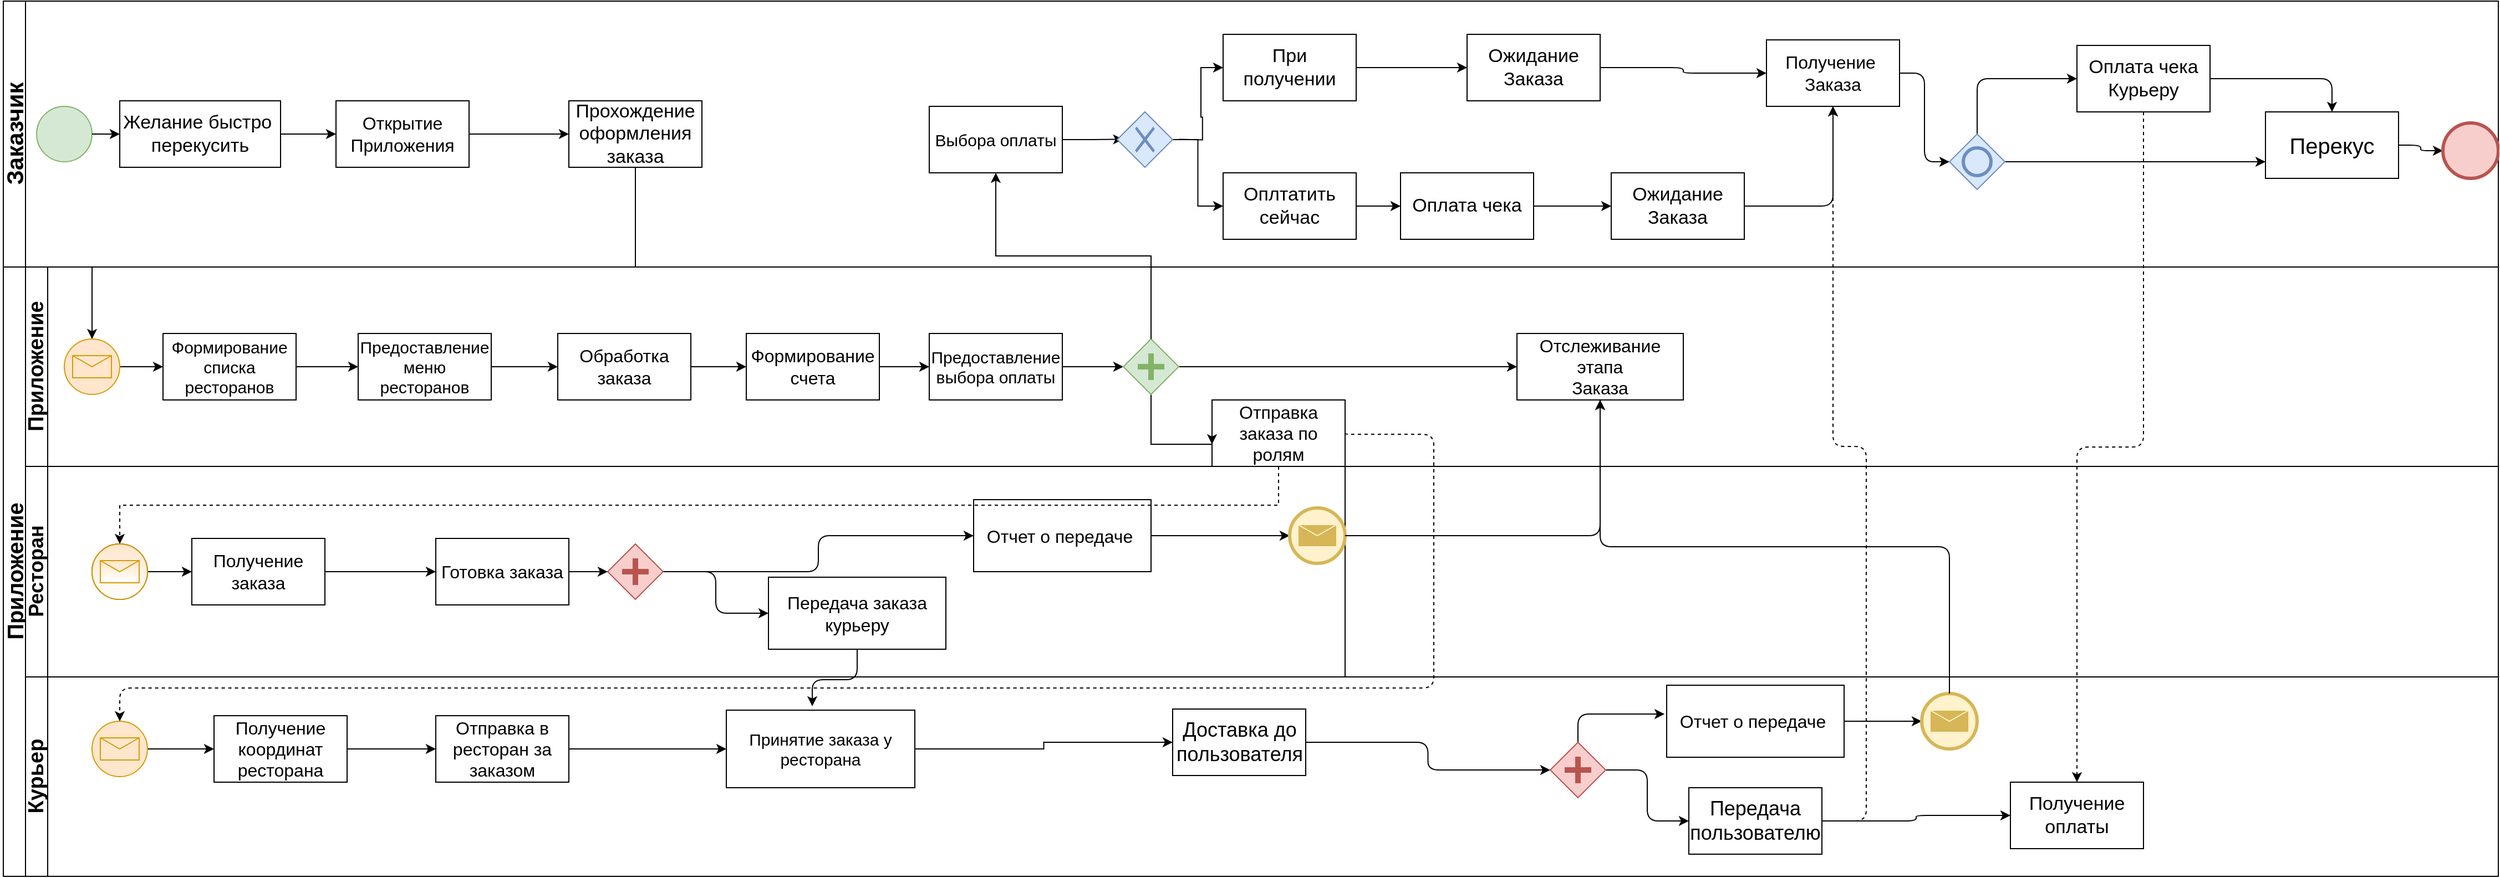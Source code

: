 <mxfile version="11.3.0" type="github" pages="1"><diagram name="Page-1" id="c7488fd3-1785-93aa-aadb-54a6760d102a"><mxGraphModel dx="1634" dy="914" grid="1" gridSize="10" guides="1" tooltips="1" connect="1" arrows="1" fold="1" page="1" pageScale="1" pageWidth="1169" pageHeight="827" background="#ffffff" math="0" shadow="0"><root><mxCell id="0"/><mxCell id="1" parent="0"/><mxCell id="_lt0aUrD5-dTe636GjR6-114" value="&lt;font style=&quot;font-size: 21px&quot;&gt;Заказчик&lt;/font&gt;" style="swimlane;html=1;horizontal=0;startSize=20;" vertex="1" parent="1"><mxGeometry x="40" y="40" width="2250" height="240" as="geometry"/></mxCell><mxCell id="_lt0aUrD5-dTe636GjR6-115" value="" style="shape=mxgraph.bpmn.shape;html=1;verticalLabelPosition=bottom;labelBackgroundColor=#ffffff;verticalAlign=top;align=center;perimeter=ellipsePerimeter;outlineConnect=0;outline=standard;symbol=general;fillColor=#d5e8d4;strokeColor=#82b366;" vertex="1" parent="_lt0aUrD5-dTe636GjR6-114"><mxGeometry x="30" y="95" width="50" height="50" as="geometry"/></mxCell><mxCell id="_lt0aUrD5-dTe636GjR6-116" style="edgeStyle=orthogonalEdgeStyle;rounded=0;orthogonalLoop=1;jettySize=auto;html=1;exitX=1;exitY=0.5;exitDx=0;exitDy=0;entryX=0;entryY=0.5;entryDx=0;entryDy=0;" edge="1" parent="_lt0aUrD5-dTe636GjR6-114" source="_lt0aUrD5-dTe636GjR6-117" target="_lt0aUrD5-dTe636GjR6-120"><mxGeometry relative="1" as="geometry"/></mxCell><mxCell id="_lt0aUrD5-dTe636GjR6-117" value="&lt;font style=&quot;font-size: 17px&quot;&gt;Желание быстро&amp;nbsp;&lt;br&gt;перекусить&lt;/font&gt;" style="rounded=0;whiteSpace=wrap;html=1;" vertex="1" parent="_lt0aUrD5-dTe636GjR6-114"><mxGeometry x="105" y="90" width="145" height="60" as="geometry"/></mxCell><mxCell id="_lt0aUrD5-dTe636GjR6-118" value="" style="endArrow=classic;html=1;exitX=1;exitY=0.5;exitDx=0;exitDy=0;entryX=0;entryY=0.5;entryDx=0;entryDy=0;" edge="1" parent="_lt0aUrD5-dTe636GjR6-114" source="_lt0aUrD5-dTe636GjR6-115" target="_lt0aUrD5-dTe636GjR6-117"><mxGeometry width="50" height="50" relative="1" as="geometry"><mxPoint x="70" y="145" as="sourcePoint"/><mxPoint x="120" y="95" as="targetPoint"/></mxGeometry></mxCell><mxCell id="_lt0aUrD5-dTe636GjR6-119" style="edgeStyle=orthogonalEdgeStyle;rounded=0;orthogonalLoop=1;jettySize=auto;html=1;exitX=1;exitY=0.5;exitDx=0;exitDy=0;entryX=0;entryY=0.5;entryDx=0;entryDy=0;" edge="1" parent="_lt0aUrD5-dTe636GjR6-114" source="_lt0aUrD5-dTe636GjR6-120" target="_lt0aUrD5-dTe636GjR6-121"><mxGeometry relative="1" as="geometry"/></mxCell><mxCell id="_lt0aUrD5-dTe636GjR6-120" value="&lt;font style=&quot;font-size: 16px&quot;&gt;Открытие Приложения&lt;/font&gt;" style="rounded=0;whiteSpace=wrap;html=1;" vertex="1" parent="_lt0aUrD5-dTe636GjR6-114"><mxGeometry x="300" y="90" width="120" height="60" as="geometry"/></mxCell><mxCell id="_lt0aUrD5-dTe636GjR6-121" value="&lt;font style=&quot;font-size: 17px&quot;&gt;Прохождение оформления заказа&lt;/font&gt;" style="rounded=0;whiteSpace=wrap;html=1;" vertex="1" parent="_lt0aUrD5-dTe636GjR6-114"><mxGeometry x="510" y="90" width="120" height="60" as="geometry"/></mxCell><mxCell id="_lt0aUrD5-dTe636GjR6-122" style="edgeStyle=orthogonalEdgeStyle;rounded=0;orthogonalLoop=1;jettySize=auto;html=1;exitX=1;exitY=0.5;exitDx=0;exitDy=0;entryX=0;entryY=0.5;entryDx=0;entryDy=0;" edge="1" parent="_lt0aUrD5-dTe636GjR6-114" source="_lt0aUrD5-dTe636GjR6-123"><mxGeometry relative="1" as="geometry"><mxPoint x="1009.824" y="124.706" as="targetPoint"/></mxGeometry></mxCell><mxCell id="_lt0aUrD5-dTe636GjR6-123" value="&lt;font style=&quot;font-size: 15px&quot;&gt;Выбора оплаты&lt;/font&gt;" style="rounded=0;whiteSpace=wrap;html=1;" vertex="1" parent="_lt0aUrD5-dTe636GjR6-114"><mxGeometry x="835" y="95" width="120" height="60" as="geometry"/></mxCell><mxCell id="_lt0aUrD5-dTe636GjR6-124" style="edgeStyle=orthogonalEdgeStyle;rounded=0;orthogonalLoop=1;jettySize=auto;html=1;exitX=1;exitY=0.5;exitDx=0;exitDy=0;entryX=0;entryY=0.5;entryDx=0;entryDy=0;" edge="1" parent="_lt0aUrD5-dTe636GjR6-114" target="_lt0aUrD5-dTe636GjR6-127"><mxGeometry relative="1" as="geometry"><mxPoint x="1060.412" y="124.706" as="sourcePoint"/></mxGeometry></mxCell><mxCell id="_lt0aUrD5-dTe636GjR6-125" style="edgeStyle=orthogonalEdgeStyle;rounded=0;orthogonalLoop=1;jettySize=auto;html=1;exitX=1;exitY=0.5;exitDx=0;exitDy=0;entryX=0;entryY=0.5;entryDx=0;entryDy=0;" edge="1" parent="_lt0aUrD5-dTe636GjR6-114" source="_lt0aUrD5-dTe636GjR6-145" target="_lt0aUrD5-dTe636GjR6-129"><mxGeometry relative="1" as="geometry"><mxPoint x="1060.412" y="124.706" as="sourcePoint"/></mxGeometry></mxCell><mxCell id="_lt0aUrD5-dTe636GjR6-126" style="edgeStyle=orthogonalEdgeStyle;rounded=1;orthogonalLoop=1;jettySize=auto;html=1;exitX=1;exitY=0.5;exitDx=0;exitDy=0;" edge="1" parent="_lt0aUrD5-dTe636GjR6-114" source="_lt0aUrD5-dTe636GjR6-127" target="_lt0aUrD5-dTe636GjR6-136"><mxGeometry relative="1" as="geometry"/></mxCell><mxCell id="_lt0aUrD5-dTe636GjR6-127" value="&lt;font style=&quot;font-size: 17px&quot;&gt;При получении&lt;/font&gt;" style="rounded=0;whiteSpace=wrap;html=1;" vertex="1" parent="_lt0aUrD5-dTe636GjR6-114"><mxGeometry x="1100" y="30" width="120" height="60" as="geometry"/></mxCell><mxCell id="_lt0aUrD5-dTe636GjR6-128" style="edgeStyle=orthogonalEdgeStyle;rounded=0;orthogonalLoop=1;jettySize=auto;html=1;exitX=1;exitY=0.5;exitDx=0;exitDy=0;entryX=0;entryY=0.5;entryDx=0;entryDy=0;" edge="1" parent="_lt0aUrD5-dTe636GjR6-114" source="_lt0aUrD5-dTe636GjR6-129" target="_lt0aUrD5-dTe636GjR6-131"><mxGeometry relative="1" as="geometry"/></mxCell><mxCell id="_lt0aUrD5-dTe636GjR6-129" value="&lt;font style=&quot;font-size: 17px&quot;&gt;Оплтатить сейчас&lt;/font&gt;" style="rounded=0;whiteSpace=wrap;html=1;" vertex="1" parent="_lt0aUrD5-dTe636GjR6-114"><mxGeometry x="1100" y="155" width="120" height="60" as="geometry"/></mxCell><mxCell id="_lt0aUrD5-dTe636GjR6-130" style="edgeStyle=orthogonalEdgeStyle;rounded=1;orthogonalLoop=1;jettySize=auto;html=1;exitX=1;exitY=0.5;exitDx=0;exitDy=0;entryX=0;entryY=0.5;entryDx=0;entryDy=0;" edge="1" parent="_lt0aUrD5-dTe636GjR6-114" source="_lt0aUrD5-dTe636GjR6-131" target="_lt0aUrD5-dTe636GjR6-138"><mxGeometry relative="1" as="geometry"/></mxCell><mxCell id="_lt0aUrD5-dTe636GjR6-131" value="&lt;font style=&quot;font-size: 17px&quot;&gt;Оплата чека&lt;/font&gt;" style="rounded=0;whiteSpace=wrap;html=1;" vertex="1" parent="_lt0aUrD5-dTe636GjR6-114"><mxGeometry x="1260" y="155" width="120" height="60" as="geometry"/></mxCell><mxCell id="_lt0aUrD5-dTe636GjR6-132" style="edgeStyle=orthogonalEdgeStyle;rounded=1;orthogonalLoop=1;jettySize=auto;html=1;exitX=0.5;exitY=0;exitDx=0;exitDy=0;entryX=0;entryY=0.5;entryDx=0;entryDy=0;" edge="1" parent="_lt0aUrD5-dTe636GjR6-114" source="_lt0aUrD5-dTe636GjR6-140" target="_lt0aUrD5-dTe636GjR6-142"><mxGeometry relative="1" as="geometry"><mxPoint x="1708.824" y="64.706" as="sourcePoint"/><mxPoint x="1753.529" y="60" as="targetPoint"/></mxGeometry></mxCell><mxCell id="_lt0aUrD5-dTe636GjR6-133" style="edgeStyle=orthogonalEdgeStyle;rounded=1;orthogonalLoop=1;jettySize=auto;html=1;exitX=1;exitY=0.5;exitDx=0;exitDy=0;entryX=0;entryY=0.5;entryDx=0;entryDy=0;" edge="1" parent="_lt0aUrD5-dTe636GjR6-114" source="_lt0aUrD5-dTe636GjR6-134" target="_lt0aUrD5-dTe636GjR6-140"><mxGeometry relative="1" as="geometry"/></mxCell><mxCell id="_lt0aUrD5-dTe636GjR6-134" value="&lt;font style=&quot;font-size: 16px&quot;&gt;Получение&amp;nbsp;&lt;br&gt;Заказа&lt;/font&gt;" style="rounded=0;whiteSpace=wrap;html=1;shadow=0;gradientColor=#ffffff;" vertex="1" parent="_lt0aUrD5-dTe636GjR6-114"><mxGeometry x="1590" y="35" width="120" height="60" as="geometry"/></mxCell><mxCell id="_lt0aUrD5-dTe636GjR6-135" style="edgeStyle=orthogonalEdgeStyle;rounded=1;orthogonalLoop=1;jettySize=auto;html=1;exitX=1;exitY=0.5;exitDx=0;exitDy=0;entryX=0;entryY=0.5;entryDx=0;entryDy=0;" edge="1" parent="_lt0aUrD5-dTe636GjR6-114" source="_lt0aUrD5-dTe636GjR6-136" target="_lt0aUrD5-dTe636GjR6-134"><mxGeometry relative="1" as="geometry"/></mxCell><mxCell id="_lt0aUrD5-dTe636GjR6-136" value="&lt;font style=&quot;font-size: 17px&quot;&gt;Ожидание Заказа&lt;/font&gt;" style="rounded=0;whiteSpace=wrap;html=1;shadow=0;gradientColor=#ffffff;" vertex="1" parent="_lt0aUrD5-dTe636GjR6-114"><mxGeometry x="1320" y="30" width="120" height="60" as="geometry"/></mxCell><mxCell id="_lt0aUrD5-dTe636GjR6-137" style="edgeStyle=orthogonalEdgeStyle;rounded=1;orthogonalLoop=1;jettySize=auto;html=1;exitX=1;exitY=0.5;exitDx=0;exitDy=0;entryX=0.5;entryY=1;entryDx=0;entryDy=0;" edge="1" parent="_lt0aUrD5-dTe636GjR6-114" source="_lt0aUrD5-dTe636GjR6-138" target="_lt0aUrD5-dTe636GjR6-134"><mxGeometry relative="1" as="geometry"/></mxCell><mxCell id="_lt0aUrD5-dTe636GjR6-138" value="&lt;font style=&quot;font-size: 17px&quot;&gt;Ожидание Заказа&lt;/font&gt;" style="rounded=0;whiteSpace=wrap;html=1;shadow=0;gradientColor=#ffffff;" vertex="1" parent="_lt0aUrD5-dTe636GjR6-114"><mxGeometry x="1450" y="155" width="120" height="60" as="geometry"/></mxCell><mxCell id="_lt0aUrD5-dTe636GjR6-139" style="edgeStyle=orthogonalEdgeStyle;rounded=1;orthogonalLoop=1;jettySize=auto;html=1;exitX=1;exitY=0.5;exitDx=0;exitDy=0;entryX=0;entryY=0.75;entryDx=0;entryDy=0;" edge="1" parent="_lt0aUrD5-dTe636GjR6-114" source="_lt0aUrD5-dTe636GjR6-140" target="_lt0aUrD5-dTe636GjR6-144"><mxGeometry relative="1" as="geometry"/></mxCell><mxCell id="_lt0aUrD5-dTe636GjR6-140" value="" style="shape=mxgraph.bpmn.shape;html=1;verticalLabelPosition=bottom;labelBackgroundColor=#ffffff;verticalAlign=top;align=center;perimeter=rhombusPerimeter;background=gateway;outlineConnect=0;outline=end;symbol=general;rounded=0;shadow=0;fillColor=#dae8fc;strokeColor=#6c8ebf;" vertex="1" parent="_lt0aUrD5-dTe636GjR6-114"><mxGeometry x="1755" y="120" width="50" height="50" as="geometry"/></mxCell><mxCell id="_lt0aUrD5-dTe636GjR6-141" style="edgeStyle=orthogonalEdgeStyle;rounded=1;orthogonalLoop=1;jettySize=auto;html=1;exitX=1;exitY=0.5;exitDx=0;exitDy=0;entryX=0.5;entryY=0;entryDx=0;entryDy=0;" edge="1" parent="_lt0aUrD5-dTe636GjR6-114" source="_lt0aUrD5-dTe636GjR6-142" target="_lt0aUrD5-dTe636GjR6-144"><mxGeometry relative="1" as="geometry"/></mxCell><mxCell id="_lt0aUrD5-dTe636GjR6-142" value="&lt;font style=&quot;font-size: 17px&quot;&gt;Оплата чека&lt;br&gt;Курьеру&lt;br&gt;&lt;/font&gt;" style="rounded=0;whiteSpace=wrap;html=1;" vertex="1" parent="_lt0aUrD5-dTe636GjR6-114"><mxGeometry x="1870" y="40" width="120" height="60" as="geometry"/></mxCell><mxCell id="_lt0aUrD5-dTe636GjR6-143" style="edgeStyle=orthogonalEdgeStyle;rounded=1;orthogonalLoop=1;jettySize=auto;html=1;exitX=1;exitY=0.5;exitDx=0;exitDy=0;entryX=0;entryY=0.5;entryDx=0;entryDy=0;" edge="1" parent="_lt0aUrD5-dTe636GjR6-114" source="_lt0aUrD5-dTe636GjR6-144" target="_lt0aUrD5-dTe636GjR6-146"><mxGeometry relative="1" as="geometry"/></mxCell><mxCell id="_lt0aUrD5-dTe636GjR6-144" value="&lt;font style=&quot;font-size: 20px&quot;&gt;Перекус&lt;/font&gt;" style="rounded=0;whiteSpace=wrap;html=1;shadow=0;gradientColor=#ffffff;" vertex="1" parent="_lt0aUrD5-dTe636GjR6-114"><mxGeometry x="2040" y="100" width="120" height="60" as="geometry"/></mxCell><mxCell id="_lt0aUrD5-dTe636GjR6-145" value="" style="shape=mxgraph.bpmn.shape;html=1;verticalLabelPosition=bottom;labelBackgroundColor=#ffffff;verticalAlign=top;align=center;perimeter=rhombusPerimeter;background=gateway;outlineConnect=0;outline=none;symbol=exclusiveGw;rounded=0;shadow=0;fillColor=#dae8fc;strokeColor=#6c8ebf;" vertex="1" parent="_lt0aUrD5-dTe636GjR6-114"><mxGeometry x="1004.5" y="100" width="50" height="50" as="geometry"/></mxCell><mxCell id="_lt0aUrD5-dTe636GjR6-146" value="" style="shape=mxgraph.bpmn.shape;html=1;verticalLabelPosition=bottom;labelBackgroundColor=#ffffff;verticalAlign=top;align=center;perimeter=ellipsePerimeter;outlineConnect=0;outline=end;symbol=general;rounded=0;shadow=0;fillColor=#f8cecc;strokeColor=#b85450;" vertex="1" parent="_lt0aUrD5-dTe636GjR6-114"><mxGeometry x="2200" y="110" width="50" height="50" as="geometry"/></mxCell><mxCell id="_lt0aUrD5-dTe636GjR6-147" value="&lt;font style=&quot;font-size: 20px&quot;&gt;Приложение&lt;/font&gt;" style="swimlane;html=1;horizontal=0;startSize=20;" vertex="1" parent="1"><mxGeometry x="40" y="280" width="2250" height="550" as="geometry"/></mxCell><mxCell id="_lt0aUrD5-dTe636GjR6-148" value="&lt;font style=&quot;font-size: 18px&quot;&gt;Ресторан&lt;/font&gt;" style="swimlane;html=1;horizontal=0;startSize=20;" vertex="1" parent="_lt0aUrD5-dTe636GjR6-147"><mxGeometry x="20" y="180" width="1190" height="190" as="geometry"><mxRectangle x="860" y="20" width="30" height="50" as="alternateBounds"/></mxGeometry></mxCell><mxCell id="_lt0aUrD5-dTe636GjR6-149" value="" style="shape=mxgraph.bpmn.shape;html=1;verticalLabelPosition=bottom;labelBackgroundColor=#ffffff;verticalAlign=top;align=center;perimeter=ellipsePerimeter;outlineConnect=0;outline=throwing;symbol=general;rounded=0;shadow=0;gradientColor=#ffffff;" vertex="1" parent="_lt0aUrD5-dTe636GjR6-148"><mxGeometry x="60" y="70" width="50" height="50" as="geometry"/></mxCell><mxCell id="_lt0aUrD5-dTe636GjR6-150" style="edgeStyle=orthogonalEdgeStyle;rounded=1;orthogonalLoop=1;jettySize=auto;html=1;exitX=1;exitY=0.5;exitDx=0;exitDy=0;entryX=0;entryY=0.5;entryDx=0;entryDy=0;" edge="1" parent="_lt0aUrD5-dTe636GjR6-148" source="_lt0aUrD5-dTe636GjR6-151" target="_lt0aUrD5-dTe636GjR6-153"><mxGeometry relative="1" as="geometry"/></mxCell><mxCell id="_lt0aUrD5-dTe636GjR6-151" value="" style="shape=mxgraph.bpmn.shape;html=1;verticalLabelPosition=bottom;labelBackgroundColor=#ffffff;verticalAlign=top;align=center;perimeter=ellipsePerimeter;outlineConnect=0;outline=standard;symbol=message;fillColor=#ffe6cc;strokeColor=#d79b00;snapToPoint=0;gradientColor=#ffffff;portConstraintRotation=0;backgroundOutline=0;shadow=0;" vertex="1" parent="_lt0aUrD5-dTe636GjR6-148"><mxGeometry x="60" y="70" width="50" height="50" as="geometry"/></mxCell><mxCell id="_lt0aUrD5-dTe636GjR6-152" style="edgeStyle=orthogonalEdgeStyle;rounded=1;orthogonalLoop=1;jettySize=auto;html=1;exitX=1;exitY=0.5;exitDx=0;exitDy=0;entryX=0;entryY=0.5;entryDx=0;entryDy=0;" edge="1" parent="_lt0aUrD5-dTe636GjR6-148" source="_lt0aUrD5-dTe636GjR6-153" target="_lt0aUrD5-dTe636GjR6-155"><mxGeometry relative="1" as="geometry"/></mxCell><mxCell id="_lt0aUrD5-dTe636GjR6-153" value="&lt;font style=&quot;font-size: 16px&quot;&gt;Получение заказа&lt;/font&gt;" style="rounded=0;whiteSpace=wrap;html=1;" vertex="1" parent="_lt0aUrD5-dTe636GjR6-148"><mxGeometry x="150" y="65" width="120" height="60" as="geometry"/></mxCell><mxCell id="_lt0aUrD5-dTe636GjR6-154" style="edgeStyle=orthogonalEdgeStyle;rounded=1;orthogonalLoop=1;jettySize=auto;html=1;exitX=1;exitY=0.5;exitDx=0;exitDy=0;entryX=0;entryY=0.5;entryDx=0;entryDy=0;" edge="1" parent="_lt0aUrD5-dTe636GjR6-148" source="_lt0aUrD5-dTe636GjR6-158" target="_lt0aUrD5-dTe636GjR6-156"><mxGeometry relative="1" as="geometry"/></mxCell><mxCell id="_lt0aUrD5-dTe636GjR6-155" value="&lt;font style=&quot;font-size: 16px&quot;&gt;Готовка заказа&lt;/font&gt;" style="rounded=0;whiteSpace=wrap;html=1;" vertex="1" parent="_lt0aUrD5-dTe636GjR6-148"><mxGeometry x="370" y="65" width="120" height="60" as="geometry"/></mxCell><mxCell id="_lt0aUrD5-dTe636GjR6-156" value="&lt;font style=&quot;font-size: 16px&quot;&gt;Передача заказа курьеру&lt;/font&gt;" style="rounded=0;whiteSpace=wrap;html=1;" vertex="1" parent="_lt0aUrD5-dTe636GjR6-148"><mxGeometry x="670" y="100" width="160" height="65" as="geometry"/></mxCell><mxCell id="_lt0aUrD5-dTe636GjR6-157" style="edgeStyle=orthogonalEdgeStyle;rounded=1;orthogonalLoop=1;jettySize=auto;html=1;exitX=1;exitY=0.5;exitDx=0;exitDy=0;entryX=0;entryY=0.5;entryDx=0;entryDy=0;" edge="1" parent="_lt0aUrD5-dTe636GjR6-148" source="_lt0aUrD5-dTe636GjR6-158" target="_lt0aUrD5-dTe636GjR6-161"><mxGeometry relative="1" as="geometry"/></mxCell><mxCell id="_lt0aUrD5-dTe636GjR6-158" value="" style="shape=mxgraph.bpmn.shape;html=1;verticalLabelPosition=bottom;labelBackgroundColor=#ffffff;verticalAlign=top;align=center;perimeter=rhombusPerimeter;background=gateway;outlineConnect=0;outline=none;symbol=parallelGw;fillColor=#f8cecc;strokeColor=#b85450;" vertex="1" parent="_lt0aUrD5-dTe636GjR6-148"><mxGeometry x="525" y="70" width="50" height="50" as="geometry"/></mxCell><mxCell id="_lt0aUrD5-dTe636GjR6-159" style="edgeStyle=orthogonalEdgeStyle;rounded=1;orthogonalLoop=1;jettySize=auto;html=1;exitX=1;exitY=0.5;exitDx=0;exitDy=0;entryX=0;entryY=0.5;entryDx=0;entryDy=0;" edge="1" parent="_lt0aUrD5-dTe636GjR6-148" source="_lt0aUrD5-dTe636GjR6-155" target="_lt0aUrD5-dTe636GjR6-158"><mxGeometry relative="1" as="geometry"><mxPoint x="669.824" y="815.294" as="sourcePoint"/><mxPoint x="809.824" y="815.294" as="targetPoint"/></mxGeometry></mxCell><mxCell id="_lt0aUrD5-dTe636GjR6-160" style="edgeStyle=orthogonalEdgeStyle;rounded=1;orthogonalLoop=1;jettySize=auto;html=1;exitX=1;exitY=0.5;exitDx=0;exitDy=0;entryX=0;entryY=0.5;entryDx=0;entryDy=0;" edge="1" parent="_lt0aUrD5-dTe636GjR6-148" source="_lt0aUrD5-dTe636GjR6-161" target="_lt0aUrD5-dTe636GjR6-162"><mxGeometry relative="1" as="geometry"/></mxCell><mxCell id="_lt0aUrD5-dTe636GjR6-161" value="&lt;font style=&quot;font-size: 16px&quot;&gt;Отчет о передаче&amp;nbsp;&lt;/font&gt;" style="rounded=0;whiteSpace=wrap;html=1;" vertex="1" parent="_lt0aUrD5-dTe636GjR6-148"><mxGeometry x="855" y="30" width="160" height="65" as="geometry"/></mxCell><mxCell id="_lt0aUrD5-dTe636GjR6-162" value="" style="shape=mxgraph.bpmn.shape;html=1;verticalLabelPosition=bottom;labelBackgroundColor=#ffffff;verticalAlign=top;align=center;perimeter=ellipsePerimeter;outlineConnect=0;outline=end;symbol=message;rounded=0;shadow=0;fillColor=#fff2cc;strokeColor=#d6b656;" vertex="1" parent="_lt0aUrD5-dTe636GjR6-148"><mxGeometry x="1140" y="37.5" width="50" height="50" as="geometry"/></mxCell><mxCell id="_lt0aUrD5-dTe636GjR6-163" value="&lt;font&gt;&lt;font style=&quot;font-size: 19px&quot;&gt;Курьер&lt;/font&gt;&lt;br&gt;&lt;/font&gt;" style="swimlane;html=1;horizontal=0;startSize=20;" vertex="1" parent="_lt0aUrD5-dTe636GjR6-147"><mxGeometry x="20" y="370" width="2230" height="180" as="geometry"><mxRectangle x="860" y="20" width="30" height="50" as="alternateBounds"/></mxGeometry></mxCell><mxCell id="_lt0aUrD5-dTe636GjR6-164" style="edgeStyle=orthogonalEdgeStyle;rounded=1;orthogonalLoop=1;jettySize=auto;html=1;exitX=1;exitY=0.5;exitDx=0;exitDy=0;entryX=0;entryY=0.5;entryDx=0;entryDy=0;" edge="1" parent="_lt0aUrD5-dTe636GjR6-163" source="_lt0aUrD5-dTe636GjR6-165" target="_lt0aUrD5-dTe636GjR6-166"><mxGeometry relative="1" as="geometry"/></mxCell><mxCell id="_lt0aUrD5-dTe636GjR6-165" value="" style="shape=mxgraph.bpmn.shape;html=1;verticalLabelPosition=bottom;labelBackgroundColor=#ffffff;verticalAlign=top;align=center;perimeter=ellipsePerimeter;outlineConnect=0;outline=standard;symbol=message;fillColor=#ffe6cc;strokeColor=#d79b00;" vertex="1" parent="_lt0aUrD5-dTe636GjR6-163"><mxGeometry x="60" y="40" width="50" height="50" as="geometry"/></mxCell><mxCell id="_lt0aUrD5-dTe636GjR6-166" value="&lt;font style=&quot;font-size: 16px&quot;&gt;Получение координат ресторана&lt;/font&gt;" style="rounded=0;whiteSpace=wrap;html=1;" vertex="1" parent="_lt0aUrD5-dTe636GjR6-163"><mxGeometry x="170" y="35" width="120" height="60" as="geometry"/></mxCell><mxCell id="_lt0aUrD5-dTe636GjR6-167" value="&lt;font style=&quot;font-size: 16px&quot;&gt;Отправка в ресторан за заказом&lt;/font&gt;" style="rounded=0;whiteSpace=wrap;html=1;" vertex="1" parent="_lt0aUrD5-dTe636GjR6-163"><mxGeometry x="370" y="35" width="120" height="60" as="geometry"/></mxCell><mxCell id="_lt0aUrD5-dTe636GjR6-168" value="" style="edgeStyle=orthogonalEdgeStyle;rounded=0;orthogonalLoop=1;jettySize=auto;html=1;" edge="1" parent="_lt0aUrD5-dTe636GjR6-163" source="_lt0aUrD5-dTe636GjR6-166" target="_lt0aUrD5-dTe636GjR6-167"><mxGeometry relative="1" as="geometry"/></mxCell><mxCell id="_lt0aUrD5-dTe636GjR6-169" value="&lt;font style=&quot;font-size: 15px&quot;&gt;Принятие заказа у ресторана&lt;/font&gt;" style="rounded=0;whiteSpace=wrap;html=1;" vertex="1" parent="_lt0aUrD5-dTe636GjR6-163"><mxGeometry x="632" y="30" width="170" height="70" as="geometry"/></mxCell><mxCell id="_lt0aUrD5-dTe636GjR6-170" value="" style="edgeStyle=orthogonalEdgeStyle;rounded=0;orthogonalLoop=1;jettySize=auto;html=1;" edge="1" parent="_lt0aUrD5-dTe636GjR6-163" source="_lt0aUrD5-dTe636GjR6-167" target="_lt0aUrD5-dTe636GjR6-169"><mxGeometry relative="1" as="geometry"/></mxCell><mxCell id="_lt0aUrD5-dTe636GjR6-171" style="edgeStyle=orthogonalEdgeStyle;rounded=1;orthogonalLoop=1;jettySize=auto;html=1;exitX=1;exitY=0.5;exitDx=0;exitDy=0;entryX=0;entryY=0.5;entryDx=0;entryDy=0;" edge="1" parent="_lt0aUrD5-dTe636GjR6-163" source="_lt0aUrD5-dTe636GjR6-172" target="_lt0aUrD5-dTe636GjR6-178"><mxGeometry relative="1" as="geometry"/></mxCell><mxCell id="_lt0aUrD5-dTe636GjR6-172" value="&lt;font style=&quot;font-size: 18px&quot;&gt;Доставка до пользователя&lt;/font&gt;" style="rounded=0;whiteSpace=wrap;html=1;" vertex="1" parent="_lt0aUrD5-dTe636GjR6-163"><mxGeometry x="1034.5" y="29" width="120" height="60" as="geometry"/></mxCell><mxCell id="_lt0aUrD5-dTe636GjR6-173" value="" style="edgeStyle=orthogonalEdgeStyle;rounded=0;orthogonalLoop=1;jettySize=auto;html=1;" edge="1" parent="_lt0aUrD5-dTe636GjR6-163" source="_lt0aUrD5-dTe636GjR6-169" target="_lt0aUrD5-dTe636GjR6-172"><mxGeometry relative="1" as="geometry"/></mxCell><mxCell id="_lt0aUrD5-dTe636GjR6-174" style="edgeStyle=orthogonalEdgeStyle;rounded=1;orthogonalLoop=1;jettySize=auto;html=1;exitX=1;exitY=0.5;exitDx=0;exitDy=0;entryX=0;entryY=0.5;entryDx=0;entryDy=0;" edge="1" parent="_lt0aUrD5-dTe636GjR6-163" source="_lt0aUrD5-dTe636GjR6-175" target="_lt0aUrD5-dTe636GjR6-182"><mxGeometry relative="1" as="geometry"/></mxCell><mxCell id="_lt0aUrD5-dTe636GjR6-175" value="&lt;font style=&quot;font-size: 18px&quot;&gt;Передача пользователю&lt;/font&gt;" style="rounded=0;whiteSpace=wrap;html=1;" vertex="1" parent="_lt0aUrD5-dTe636GjR6-163"><mxGeometry x="1500" y="100" width="120" height="60" as="geometry"/></mxCell><mxCell id="_lt0aUrD5-dTe636GjR6-176" style="edgeStyle=orthogonalEdgeStyle;rounded=1;orthogonalLoop=1;jettySize=auto;html=1;exitX=1;exitY=0.5;exitDx=0;exitDy=0;entryX=0;entryY=0.5;entryDx=0;entryDy=0;" edge="1" parent="_lt0aUrD5-dTe636GjR6-163" source="_lt0aUrD5-dTe636GjR6-178" target="_lt0aUrD5-dTe636GjR6-175"><mxGeometry relative="1" as="geometry"/></mxCell><mxCell id="_lt0aUrD5-dTe636GjR6-177" style="edgeStyle=orthogonalEdgeStyle;rounded=1;orthogonalLoop=1;jettySize=auto;html=1;exitX=0.5;exitY=0;exitDx=0;exitDy=0;entryX=-0.012;entryY=0.4;entryDx=0;entryDy=0;entryPerimeter=0;" edge="1" parent="_lt0aUrD5-dTe636GjR6-163" source="_lt0aUrD5-dTe636GjR6-178" target="_lt0aUrD5-dTe636GjR6-180"><mxGeometry relative="1" as="geometry"/></mxCell><mxCell id="_lt0aUrD5-dTe636GjR6-178" value="" style="shape=mxgraph.bpmn.shape;html=1;verticalLabelPosition=bottom;labelBackgroundColor=#ffffff;verticalAlign=top;align=center;perimeter=rhombusPerimeter;background=gateway;outlineConnect=0;outline=none;symbol=parallelGw;fillColor=#f8cecc;strokeColor=#b85450;" vertex="1" parent="_lt0aUrD5-dTe636GjR6-163"><mxGeometry x="1375" y="59" width="50" height="50" as="geometry"/></mxCell><mxCell id="_lt0aUrD5-dTe636GjR6-179" style="edgeStyle=orthogonalEdgeStyle;rounded=1;orthogonalLoop=1;jettySize=auto;html=1;exitX=1;exitY=0.5;exitDx=0;exitDy=0;entryX=0;entryY=0.5;entryDx=0;entryDy=0;" edge="1" parent="_lt0aUrD5-dTe636GjR6-163" source="_lt0aUrD5-dTe636GjR6-180" target="_lt0aUrD5-dTe636GjR6-181"><mxGeometry relative="1" as="geometry"/></mxCell><mxCell id="_lt0aUrD5-dTe636GjR6-180" value="&lt;font style=&quot;font-size: 16px&quot;&gt;Отчет о передаче&amp;nbsp;&lt;/font&gt;" style="rounded=0;whiteSpace=wrap;html=1;" vertex="1" parent="_lt0aUrD5-dTe636GjR6-163"><mxGeometry x="1480" y="7.5" width="160" height="65" as="geometry"/></mxCell><mxCell id="_lt0aUrD5-dTe636GjR6-181" value="" style="shape=mxgraph.bpmn.shape;html=1;verticalLabelPosition=bottom;labelBackgroundColor=#ffffff;verticalAlign=top;align=center;perimeter=ellipsePerimeter;outlineConnect=0;outline=end;symbol=message;rounded=0;shadow=0;fillColor=#fff2cc;strokeColor=#d6b656;" vertex="1" parent="_lt0aUrD5-dTe636GjR6-163"><mxGeometry x="1710" y="15" width="50" height="50" as="geometry"/></mxCell><mxCell id="_lt0aUrD5-dTe636GjR6-182" value="&lt;font style=&quot;font-size: 17px&quot;&gt;Получение оплаты&lt;br&gt;&lt;/font&gt;" style="rounded=0;whiteSpace=wrap;html=1;" vertex="1" parent="_lt0aUrD5-dTe636GjR6-163"><mxGeometry x="1790" y="95" width="120" height="60" as="geometry"/></mxCell><mxCell id="_lt0aUrD5-dTe636GjR6-183" value="&lt;font style=&quot;font-size: 19px&quot;&gt;Приложение&lt;/font&gt;" style="swimlane;html=1;horizontal=0;startSize=20;" vertex="1" parent="_lt0aUrD5-dTe636GjR6-147"><mxGeometry x="20" width="2230" height="180" as="geometry"><mxRectangle x="860" y="20" width="30" height="50" as="alternateBounds"/></mxGeometry></mxCell><mxCell id="_lt0aUrD5-dTe636GjR6-184" style="edgeStyle=orthogonalEdgeStyle;rounded=0;orthogonalLoop=1;jettySize=auto;html=1;exitX=1;exitY=0.5;exitDx=0;exitDy=0;" edge="1" parent="_lt0aUrD5-dTe636GjR6-183" source="_lt0aUrD5-dTe636GjR6-185" target="_lt0aUrD5-dTe636GjR6-187"><mxGeometry relative="1" as="geometry"/></mxCell><mxCell id="_lt0aUrD5-dTe636GjR6-185" value="" style="shape=mxgraph.bpmn.shape;html=1;verticalLabelPosition=bottom;labelBackgroundColor=#ffffff;verticalAlign=top;align=center;perimeter=ellipsePerimeter;outlineConnect=0;outline=standard;symbol=message;fillColor=#ffe6cc;strokeColor=#d79b00;" vertex="1" parent="_lt0aUrD5-dTe636GjR6-183"><mxGeometry x="35" y="65" width="50" height="50" as="geometry"/></mxCell><mxCell id="_lt0aUrD5-dTe636GjR6-186" style="edgeStyle=orthogonalEdgeStyle;rounded=0;orthogonalLoop=1;jettySize=auto;html=1;exitX=1;exitY=0.5;exitDx=0;exitDy=0;entryX=0;entryY=0.5;entryDx=0;entryDy=0;" edge="1" parent="_lt0aUrD5-dTe636GjR6-183" source="_lt0aUrD5-dTe636GjR6-187" target="_lt0aUrD5-dTe636GjR6-189"><mxGeometry relative="1" as="geometry"/></mxCell><mxCell id="_lt0aUrD5-dTe636GjR6-187" value="&lt;font style=&quot;font-size: 15px&quot;&gt;Формирование списка ресторанов&lt;/font&gt;" style="rounded=0;whiteSpace=wrap;html=1;" vertex="1" parent="_lt0aUrD5-dTe636GjR6-183"><mxGeometry x="124" y="60" width="120" height="60" as="geometry"/></mxCell><mxCell id="_lt0aUrD5-dTe636GjR6-188" style="edgeStyle=orthogonalEdgeStyle;rounded=0;orthogonalLoop=1;jettySize=auto;html=1;exitX=1;exitY=0.5;exitDx=0;exitDy=0;entryX=0;entryY=0.5;entryDx=0;entryDy=0;" edge="1" parent="_lt0aUrD5-dTe636GjR6-183" source="_lt0aUrD5-dTe636GjR6-189" target="_lt0aUrD5-dTe636GjR6-191"><mxGeometry relative="1" as="geometry"/></mxCell><mxCell id="_lt0aUrD5-dTe636GjR6-189" value="&lt;font style=&quot;font-size: 15px&quot;&gt;Предоставление меню ресторанов&lt;/font&gt;" style="rounded=0;whiteSpace=wrap;html=1;" vertex="1" parent="_lt0aUrD5-dTe636GjR6-183"><mxGeometry x="300" y="60" width="120" height="60" as="geometry"/></mxCell><mxCell id="_lt0aUrD5-dTe636GjR6-190" style="edgeStyle=orthogonalEdgeStyle;rounded=0;orthogonalLoop=1;jettySize=auto;html=1;exitX=1;exitY=0.5;exitDx=0;exitDy=0;" edge="1" parent="_lt0aUrD5-dTe636GjR6-183" source="_lt0aUrD5-dTe636GjR6-191" target="_lt0aUrD5-dTe636GjR6-193"><mxGeometry relative="1" as="geometry"/></mxCell><mxCell id="_lt0aUrD5-dTe636GjR6-191" value="&lt;font style=&quot;font-size: 16px&quot;&gt;Обработка заказа&lt;/font&gt;" style="rounded=0;whiteSpace=wrap;html=1;" vertex="1" parent="_lt0aUrD5-dTe636GjR6-183"><mxGeometry x="480" y="60" width="120" height="60" as="geometry"/></mxCell><mxCell id="_lt0aUrD5-dTe636GjR6-192" style="edgeStyle=orthogonalEdgeStyle;rounded=0;orthogonalLoop=1;jettySize=auto;html=1;exitX=1;exitY=0.5;exitDx=0;exitDy=0;entryX=0;entryY=0.5;entryDx=0;entryDy=0;" edge="1" parent="_lt0aUrD5-dTe636GjR6-183" source="_lt0aUrD5-dTe636GjR6-193" target="_lt0aUrD5-dTe636GjR6-195"><mxGeometry relative="1" as="geometry"/></mxCell><mxCell id="_lt0aUrD5-dTe636GjR6-193" value="&lt;font style=&quot;font-size: 16px&quot;&gt;Формирование счета&lt;/font&gt;" style="rounded=0;whiteSpace=wrap;html=1;" vertex="1" parent="_lt0aUrD5-dTe636GjR6-183"><mxGeometry x="650" y="60" width="120" height="60" as="geometry"/></mxCell><mxCell id="_lt0aUrD5-dTe636GjR6-194" style="edgeStyle=orthogonalEdgeStyle;rounded=0;orthogonalLoop=1;jettySize=auto;html=1;exitX=1;exitY=0.5;exitDx=0;exitDy=0;entryX=0;entryY=0.5;entryDx=0;entryDy=0;" edge="1" parent="_lt0aUrD5-dTe636GjR6-183" source="_lt0aUrD5-dTe636GjR6-195" target="_lt0aUrD5-dTe636GjR6-199"><mxGeometry relative="1" as="geometry"/></mxCell><mxCell id="_lt0aUrD5-dTe636GjR6-195" value="&lt;font style=&quot;font-size: 15px&quot;&gt;Предоставление выбора оплаты&lt;/font&gt;" style="rounded=0;whiteSpace=wrap;html=1;" vertex="1" parent="_lt0aUrD5-dTe636GjR6-183"><mxGeometry x="815" y="60" width="120" height="60" as="geometry"/></mxCell><mxCell id="_lt0aUrD5-dTe636GjR6-196" value="&lt;span style=&quot;white-space: normal&quot;&gt;&lt;font style=&quot;font-size: 16px&quot;&gt;Отправка заказа по ролям&lt;/font&gt;&lt;/span&gt;" style="rounded=0;whiteSpace=wrap;html=1;" vertex="1" parent="_lt0aUrD5-dTe636GjR6-183"><mxGeometry x="1070" y="120" width="120" height="60" as="geometry"/></mxCell><mxCell id="_lt0aUrD5-dTe636GjR6-197" style="edgeStyle=orthogonalEdgeStyle;rounded=0;orthogonalLoop=1;jettySize=auto;html=1;exitX=0.5;exitY=1;exitDx=0;exitDy=0;" edge="1" parent="_lt0aUrD5-dTe636GjR6-183" source="_lt0aUrD5-dTe636GjR6-199"><mxGeometry relative="1" as="geometry"><mxPoint x="1070" y="160" as="targetPoint"/><Array as="points"><mxPoint x="1015" y="160"/><mxPoint x="1070" y="160"/><mxPoint x="1070" y="120"/></Array></mxGeometry></mxCell><mxCell id="_lt0aUrD5-dTe636GjR6-198" style="edgeStyle=orthogonalEdgeStyle;rounded=1;orthogonalLoop=1;jettySize=auto;html=1;exitX=1;exitY=0.5;exitDx=0;exitDy=0;entryX=0;entryY=0.5;entryDx=0;entryDy=0;" edge="1" parent="_lt0aUrD5-dTe636GjR6-183" source="_lt0aUrD5-dTe636GjR6-199" target="_lt0aUrD5-dTe636GjR6-200"><mxGeometry relative="1" as="geometry"/></mxCell><mxCell id="_lt0aUrD5-dTe636GjR6-199" value="" style="shape=mxgraph.bpmn.shape;html=1;verticalLabelPosition=bottom;labelBackgroundColor=#ffffff;verticalAlign=top;align=center;perimeter=rhombusPerimeter;background=gateway;outlineConnect=0;outline=none;symbol=parallelGw;fillColor=#d5e8d4;strokeColor=#82b366;" vertex="1" parent="_lt0aUrD5-dTe636GjR6-183"><mxGeometry x="990" y="65" width="50" height="50" as="geometry"/></mxCell><mxCell id="_lt0aUrD5-dTe636GjR6-200" value="&lt;font style=&quot;font-size: 16px&quot;&gt;Отслеживание этапа&lt;br&gt;Заказа&lt;/font&gt;" style="rounded=0;whiteSpace=wrap;html=1;" vertex="1" parent="_lt0aUrD5-dTe636GjR6-183"><mxGeometry x="1345" y="60" width="150" height="60" as="geometry"/></mxCell><mxCell id="_lt0aUrD5-dTe636GjR6-201" style="edgeStyle=orthogonalEdgeStyle;rounded=0;orthogonalLoop=1;jettySize=auto;html=1;exitX=0.5;exitY=1;exitDx=0;exitDy=0;entryX=0.5;entryY=0;entryDx=0;entryDy=0;dashed=1;" edge="1" parent="_lt0aUrD5-dTe636GjR6-147" source="_lt0aUrD5-dTe636GjR6-196" target="_lt0aUrD5-dTe636GjR6-151"><mxGeometry relative="1" as="geometry"/></mxCell><mxCell id="_lt0aUrD5-dTe636GjR6-202" style="edgeStyle=orthogonalEdgeStyle;rounded=1;orthogonalLoop=1;jettySize=auto;html=1;entryX=0.5;entryY=0;entryDx=0;entryDy=0;exitX=1;exitY=0.5;exitDx=0;exitDy=0;dashed=1;" edge="1" parent="_lt0aUrD5-dTe636GjR6-147" source="_lt0aUrD5-dTe636GjR6-196" target="_lt0aUrD5-dTe636GjR6-165"><mxGeometry relative="1" as="geometry"><mxPoint x="1220" y="151" as="sourcePoint"/><Array as="points"><mxPoint x="1290" y="151"/><mxPoint x="1290" y="380"/><mxPoint x="105" y="380"/></Array></mxGeometry></mxCell><mxCell id="_lt0aUrD5-dTe636GjR6-203" style="edgeStyle=orthogonalEdgeStyle;rounded=1;orthogonalLoop=1;jettySize=auto;html=1;exitX=0.5;exitY=1;exitDx=0;exitDy=0;entryX=0.456;entryY=-0.05;entryDx=0;entryDy=0;entryPerimeter=0;" edge="1" parent="_lt0aUrD5-dTe636GjR6-147" source="_lt0aUrD5-dTe636GjR6-156" target="_lt0aUrD5-dTe636GjR6-169"><mxGeometry relative="1" as="geometry"/></mxCell><mxCell id="_lt0aUrD5-dTe636GjR6-204" style="edgeStyle=orthogonalEdgeStyle;rounded=1;orthogonalLoop=1;jettySize=auto;html=1;exitX=1;exitY=0.5;exitDx=0;exitDy=0;entryX=0.5;entryY=1;entryDx=0;entryDy=0;" edge="1" parent="_lt0aUrD5-dTe636GjR6-147" source="_lt0aUrD5-dTe636GjR6-162" target="_lt0aUrD5-dTe636GjR6-200"><mxGeometry relative="1" as="geometry"/></mxCell><mxCell id="_lt0aUrD5-dTe636GjR6-205" style="edgeStyle=orthogonalEdgeStyle;rounded=1;orthogonalLoop=1;jettySize=auto;html=1;exitX=0.5;exitY=0;exitDx=0;exitDy=0;entryX=0.5;entryY=1;entryDx=0;entryDy=0;" edge="1" parent="_lt0aUrD5-dTe636GjR6-147" source="_lt0aUrD5-dTe636GjR6-181" target="_lt0aUrD5-dTe636GjR6-200"><mxGeometry relative="1" as="geometry"/></mxCell><mxCell id="_lt0aUrD5-dTe636GjR6-206" style="edgeStyle=orthogonalEdgeStyle;rounded=0;orthogonalLoop=1;jettySize=auto;html=1;exitX=0.5;exitY=1;exitDx=0;exitDy=0;entryX=0.5;entryY=0;entryDx=0;entryDy=0;" edge="1" parent="1" source="_lt0aUrD5-dTe636GjR6-121" target="_lt0aUrD5-dTe636GjR6-185"><mxGeometry relative="1" as="geometry"><Array as="points"><mxPoint x="610" y="280"/><mxPoint x="120" y="280"/></Array></mxGeometry></mxCell><mxCell id="_lt0aUrD5-dTe636GjR6-207" style="edgeStyle=orthogonalEdgeStyle;rounded=0;orthogonalLoop=1;jettySize=auto;html=1;exitX=0.5;exitY=0;exitDx=0;exitDy=0;entryX=0.5;entryY=1;entryDx=0;entryDy=0;" edge="1" parent="1" source="_lt0aUrD5-dTe636GjR6-199" target="_lt0aUrD5-dTe636GjR6-123"><mxGeometry relative="1" as="geometry"/></mxCell><mxCell id="_lt0aUrD5-dTe636GjR6-208" style="edgeStyle=orthogonalEdgeStyle;rounded=1;orthogonalLoop=1;jettySize=auto;html=1;exitX=1;exitY=0.5;exitDx=0;exitDy=0;entryX=0.5;entryY=1;entryDx=0;entryDy=0;dashed=1;" edge="1" parent="1" source="_lt0aUrD5-dTe636GjR6-175" target="_lt0aUrD5-dTe636GjR6-134"><mxGeometry relative="1" as="geometry"><Array as="points"><mxPoint x="1720" y="780"/><mxPoint x="1720" y="442"/><mxPoint x="1690" y="442"/></Array></mxGeometry></mxCell><mxCell id="_lt0aUrD5-dTe636GjR6-209" style="edgeStyle=orthogonalEdgeStyle;rounded=1;orthogonalLoop=1;jettySize=auto;html=1;exitX=0.5;exitY=1;exitDx=0;exitDy=0;dashed=1;" edge="1" parent="1" source="_lt0aUrD5-dTe636GjR6-142" target="_lt0aUrD5-dTe636GjR6-182"><mxGeometry relative="1" as="geometry"/></mxCell></root></mxGraphModel></diagram></mxfile>